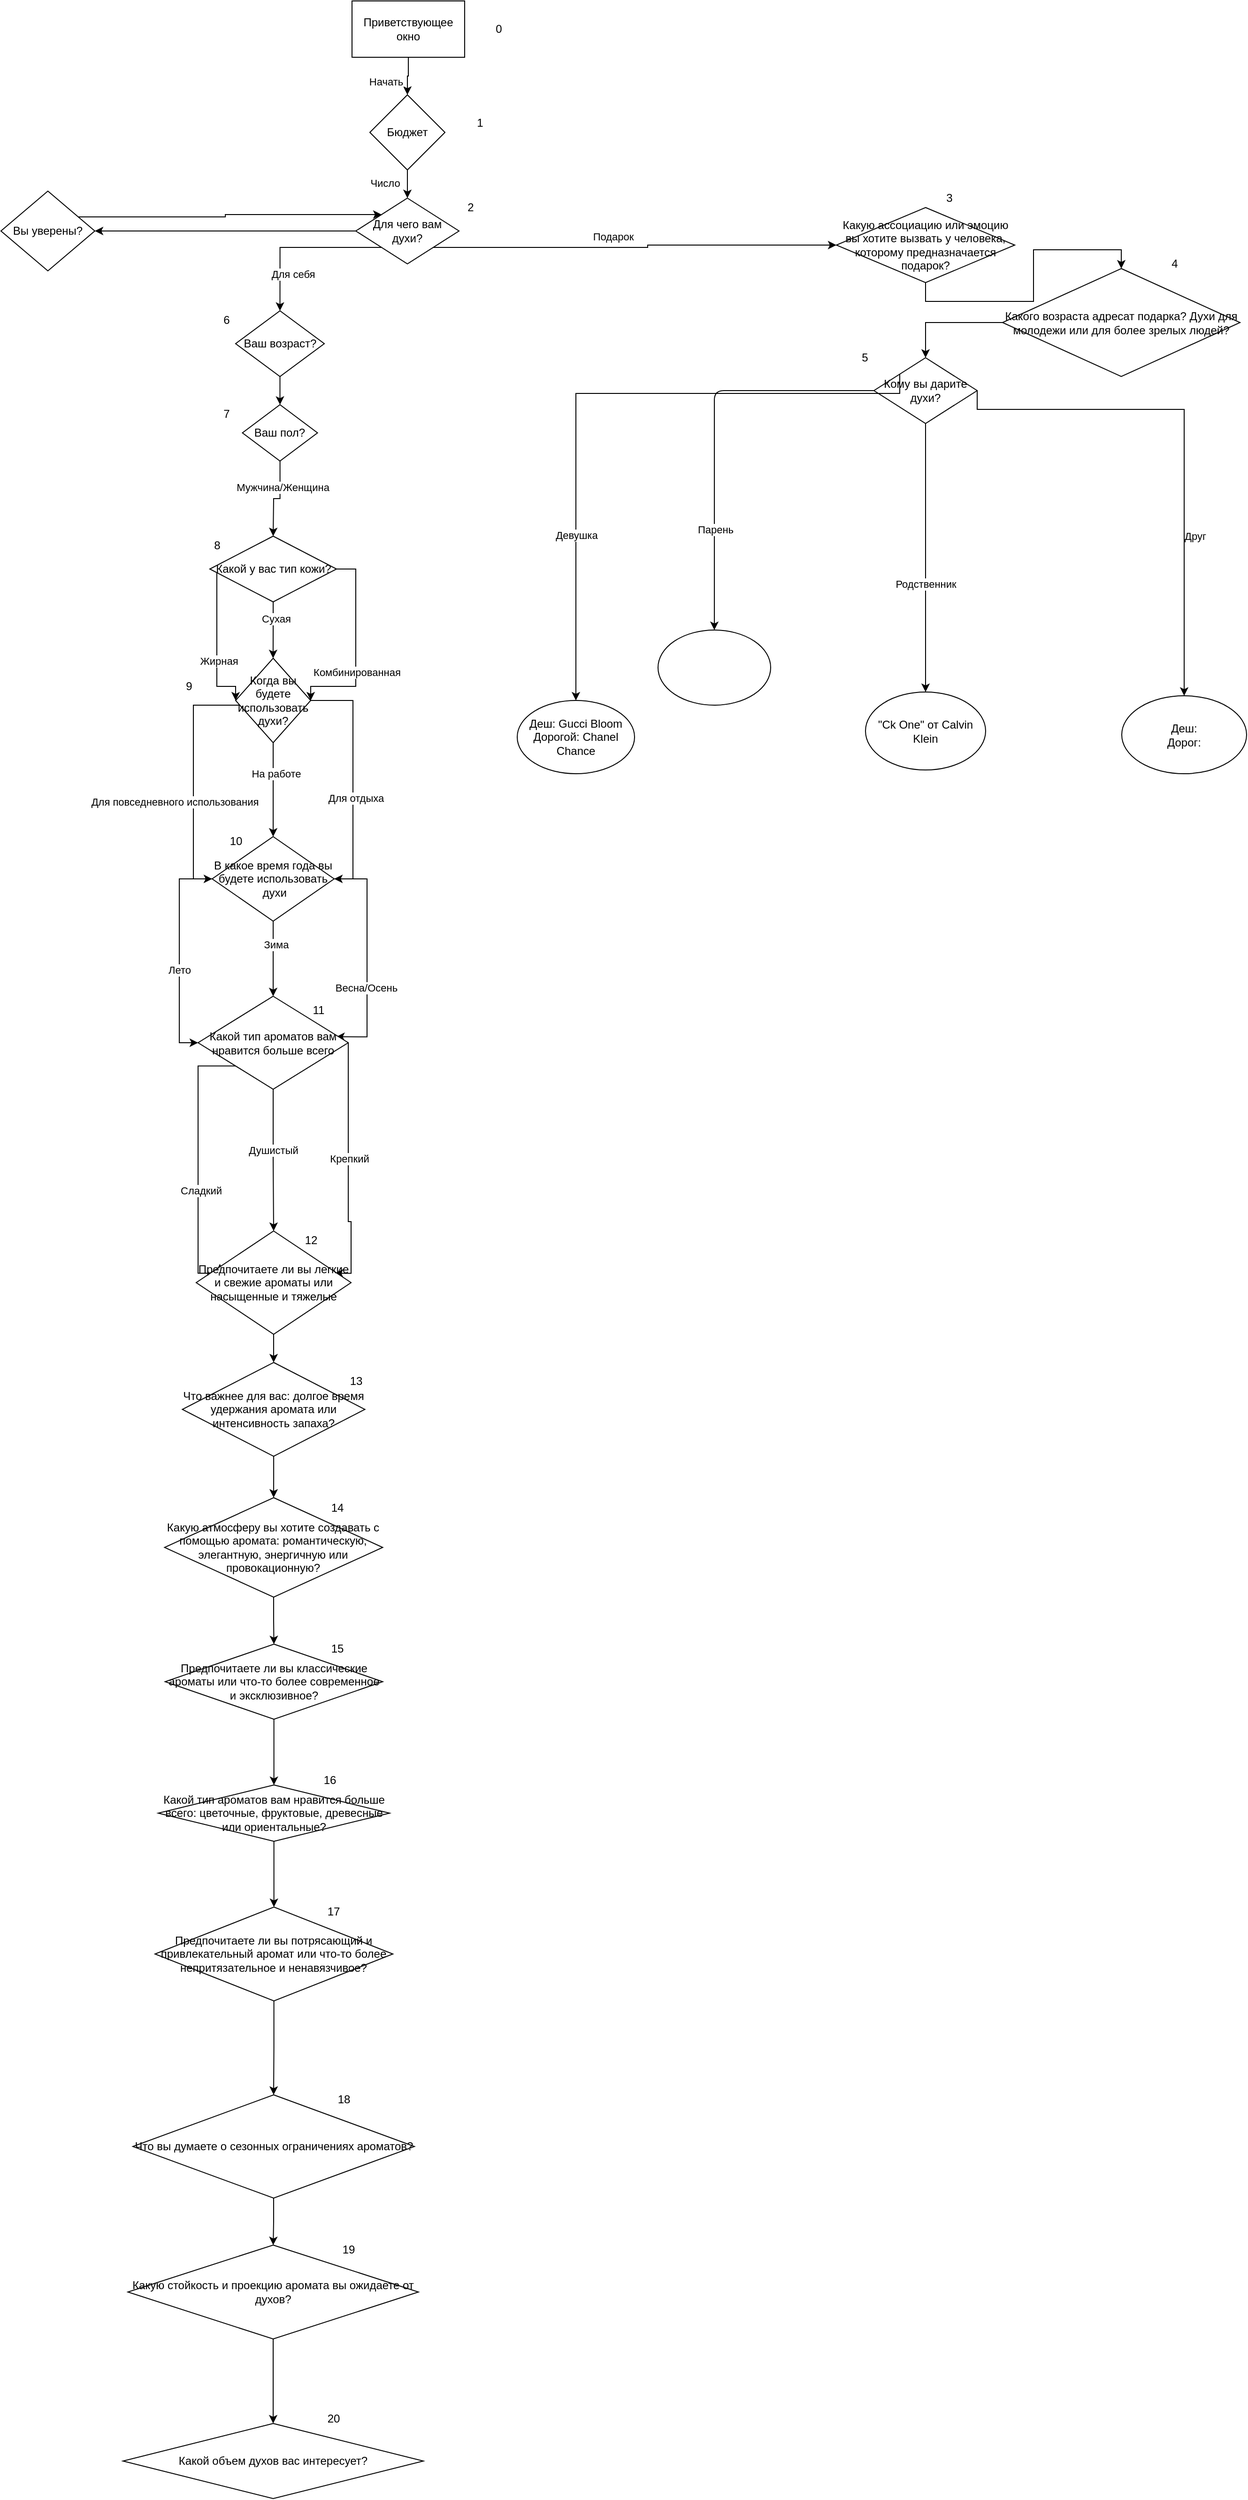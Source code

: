 <mxfile>
    <diagram name="Страница — 1" id="fuRrJp9T_4Lf_aJsH5pe">
        <mxGraphModel dx="1880" dy="687" grid="1" gridSize="10" guides="1" tooltips="1" connect="1" arrows="1" fold="1" page="1" pageScale="1" pageWidth="827" pageHeight="1169" math="0" shadow="0">
            <root>
                <mxCell id="0"/>
                <mxCell id="1" parent="0"/>
                <mxCell id="bYO1vB-1LLN_wNlQMvkM-28" style="edgeStyle=orthogonalEdgeStyle;rounded=0;orthogonalLoop=1;jettySize=auto;html=1;exitX=0;exitY=1;exitDx=0;exitDy=0;entryX=0.5;entryY=0;entryDx=0;entryDy=0;" parent="1" source="bYO1vB-1LLN_wNlQMvkM-15" target="bYO1vB-1LLN_wNlQMvkM-153" edge="1">
                    <mxGeometry relative="1" as="geometry"/>
                </mxCell>
                <mxCell id="bYO1vB-1LLN_wNlQMvkM-30" value="Для себя" style="edgeLabel;html=1;align=center;verticalAlign=middle;resizable=0;points=[];" parent="bYO1vB-1LLN_wNlQMvkM-28" vertex="1" connectable="0">
                    <mxGeometry x="0.081" relative="1" as="geometry">
                        <mxPoint y="28" as="offset"/>
                    </mxGeometry>
                </mxCell>
                <mxCell id="bYO1vB-1LLN_wNlQMvkM-29" style="edgeStyle=orthogonalEdgeStyle;rounded=0;orthogonalLoop=1;jettySize=auto;html=1;exitX=1;exitY=1;exitDx=0;exitDy=0;entryX=0;entryY=0.5;entryDx=0;entryDy=0;" parent="1" source="bYO1vB-1LLN_wNlQMvkM-15" target="bYO1vB-1LLN_wNlQMvkM-155" edge="1">
                    <mxGeometry relative="1" as="geometry">
                        <mxPoint x="820" y="190" as="targetPoint"/>
                    </mxGeometry>
                </mxCell>
                <mxCell id="bYO1vB-1LLN_wNlQMvkM-31" value="Подарок" style="edgeLabel;html=1;align=center;verticalAlign=middle;resizable=0;points=[];" parent="bYO1vB-1LLN_wNlQMvkM-29" vertex="1" connectable="0">
                    <mxGeometry x="-0.236" y="3" relative="1" as="geometry">
                        <mxPoint x="26" y="-9" as="offset"/>
                    </mxGeometry>
                </mxCell>
                <mxCell id="bYO1vB-1LLN_wNlQMvkM-171" style="edgeStyle=orthogonalEdgeStyle;rounded=0;orthogonalLoop=1;jettySize=auto;html=1;entryX=1;entryY=0.5;entryDx=0;entryDy=0;" parent="1" source="bYO1vB-1LLN_wNlQMvkM-15" target="bYO1vB-1LLN_wNlQMvkM-172" edge="1">
                    <mxGeometry relative="1" as="geometry">
                        <mxPoint x="80" y="255" as="targetPoint"/>
                        <Array as="points">
                            <mxPoint x="80" y="255"/>
                        </Array>
                    </mxGeometry>
                </mxCell>
                <mxCell id="bYO1vB-1LLN_wNlQMvkM-15" value="Для чего вам духи?" style="rhombus;whiteSpace=wrap;html=1;" parent="1" vertex="1">
                    <mxGeometry x="358" y="220" width="110" height="70" as="geometry"/>
                </mxCell>
                <mxCell id="bYO1vB-1LLN_wNlQMvkM-49" style="edgeStyle=orthogonalEdgeStyle;rounded=0;orthogonalLoop=1;jettySize=auto;html=1;" parent="1" source="bYO1vB-1LLN_wNlQMvkM-21" edge="1">
                    <mxGeometry relative="1" as="geometry">
                        <mxPoint x="270" y="580" as="targetPoint"/>
                    </mxGeometry>
                </mxCell>
                <mxCell id="bYO1vB-1LLN_wNlQMvkM-50" value="Мужчина/Женщина" style="edgeLabel;html=1;align=center;verticalAlign=middle;resizable=0;points=[];" parent="bYO1vB-1LLN_wNlQMvkM-49" vertex="1" connectable="0">
                    <mxGeometry x="-0.361" y="2" relative="1" as="geometry">
                        <mxPoint as="offset"/>
                    </mxGeometry>
                </mxCell>
                <mxCell id="bYO1vB-1LLN_wNlQMvkM-21" value="Ваш пол?" style="rhombus;whiteSpace=wrap;html=1;" parent="1" vertex="1">
                    <mxGeometry x="237.25" y="440" width="80" height="60" as="geometry"/>
                </mxCell>
                <mxCell id="2" style="edgeStyle=orthogonalEdgeStyle;html=1;elbow=vertical;entryX=0.5;entryY=0;entryDx=0;entryDy=0;" parent="1" source="bYO1vB-1LLN_wNlQMvkM-22" target="3" edge="1">
                    <mxGeometry relative="1" as="geometry">
                        <mxPoint x="730" y="670" as="targetPoint"/>
                    </mxGeometry>
                </mxCell>
                <mxCell id="5" value="Парень" style="edgeLabel;html=1;align=center;verticalAlign=middle;resizable=0;points=[];" parent="2" vertex="1" connectable="0">
                    <mxGeometry x="0.496" y="1" relative="1" as="geometry">
                        <mxPoint as="offset"/>
                    </mxGeometry>
                </mxCell>
                <mxCell id="bYO1vB-1LLN_wNlQMvkM-22" value="Кому вы дарите духи?" style="rhombus;whiteSpace=wrap;html=1;" parent="1" vertex="1">
                    <mxGeometry x="910" y="390" width="110" height="70" as="geometry"/>
                </mxCell>
                <mxCell id="bYO1vB-1LLN_wNlQMvkM-37" style="edgeStyle=orthogonalEdgeStyle;rounded=0;orthogonalLoop=1;jettySize=auto;html=1;entryX=0.5;entryY=0;entryDx=0;entryDy=0;" parent="1" source="bYO1vB-1LLN_wNlQMvkM-36" target="bYO1vB-1LLN_wNlQMvkM-121" edge="1">
                    <mxGeometry relative="1" as="geometry"/>
                </mxCell>
                <mxCell id="bYO1vB-1LLN_wNlQMvkM-38" value="Начать" style="edgeLabel;html=1;align=center;verticalAlign=middle;resizable=0;points=[];" parent="bYO1vB-1LLN_wNlQMvkM-37" vertex="1" connectable="0">
                    <mxGeometry x="0.307" relative="1" as="geometry">
                        <mxPoint x="-23" as="offset"/>
                    </mxGeometry>
                </mxCell>
                <mxCell id="bYO1vB-1LLN_wNlQMvkM-36" value="Приветствующее окно" style="rounded=0;whiteSpace=wrap;html=1;" parent="1" vertex="1">
                    <mxGeometry x="354" y="10" width="120" height="60" as="geometry"/>
                </mxCell>
                <mxCell id="bYO1vB-1LLN_wNlQMvkM-43" style="edgeStyle=orthogonalEdgeStyle;rounded=0;orthogonalLoop=1;jettySize=auto;html=1;exitX=0.5;exitY=1;exitDx=0;exitDy=0;" parent="1" edge="1">
                    <mxGeometry relative="1" as="geometry">
                        <mxPoint x="650" y="530" as="sourcePoint"/>
                        <mxPoint x="650" y="530" as="targetPoint"/>
                    </mxGeometry>
                </mxCell>
                <mxCell id="bYO1vB-1LLN_wNlQMvkM-52" style="edgeStyle=orthogonalEdgeStyle;rounded=0;orthogonalLoop=1;jettySize=auto;html=1;entryX=0.5;entryY=0;entryDx=0;entryDy=0;exitX=0;exitY=0;exitDx=0;exitDy=0;" parent="1" source="bYO1vB-1LLN_wNlQMvkM-22" target="bYO1vB-1LLN_wNlQMvkM-95" edge="1">
                    <mxGeometry relative="1" as="geometry">
                        <mxPoint x="434.5" y="711" as="targetPoint"/>
                        <mxPoint x="547" y="505" as="sourcePoint"/>
                        <Array as="points">
                            <mxPoint x="593" y="428"/>
                        </Array>
                    </mxGeometry>
                </mxCell>
                <mxCell id="bYO1vB-1LLN_wNlQMvkM-56" value="Девушка" style="edgeLabel;html=1;align=center;verticalAlign=middle;resizable=0;points=[];" parent="bYO1vB-1LLN_wNlQMvkM-52" vertex="1" connectable="0">
                    <mxGeometry x="0.167" relative="1" as="geometry">
                        <mxPoint y="112" as="offset"/>
                    </mxGeometry>
                </mxCell>
                <mxCell id="bYO1vB-1LLN_wNlQMvkM-54" style="edgeStyle=orthogonalEdgeStyle;rounded=0;orthogonalLoop=1;jettySize=auto;html=1;entryX=0.5;entryY=0;entryDx=0;entryDy=0;exitX=1;exitY=0.5;exitDx=0;exitDy=0;" parent="1" source="bYO1vB-1LLN_wNlQMvkM-22" target="bYO1vB-1LLN_wNlQMvkM-96" edge="1">
                    <mxGeometry relative="1" as="geometry">
                        <mxPoint x="555" y="700" as="targetPoint"/>
                        <mxPoint x="1260" y="530" as="sourcePoint"/>
                        <Array as="points">
                            <mxPoint x="1240" y="445"/>
                        </Array>
                    </mxGeometry>
                </mxCell>
                <mxCell id="bYO1vB-1LLN_wNlQMvkM-57" value="Друг" style="edgeLabel;html=1;align=center;verticalAlign=middle;resizable=0;points=[];" parent="bYO1vB-1LLN_wNlQMvkM-54" vertex="1" connectable="0">
                    <mxGeometry x="-0.262" relative="1" as="geometry">
                        <mxPoint x="50" y="135" as="offset"/>
                    </mxGeometry>
                </mxCell>
                <mxCell id="bYO1vB-1LLN_wNlQMvkM-55" style="edgeStyle=orthogonalEdgeStyle;rounded=0;orthogonalLoop=1;jettySize=auto;html=1;" parent="1" source="bYO1vB-1LLN_wNlQMvkM-22" target="bYO1vB-1LLN_wNlQMvkM-97" edge="1">
                    <mxGeometry relative="1" as="geometry">
                        <mxPoint x="660" y="700" as="targetPoint"/>
                        <mxPoint x="607" y="517.5" as="sourcePoint"/>
                    </mxGeometry>
                </mxCell>
                <mxCell id="bYO1vB-1LLN_wNlQMvkM-58" value="Родственник" style="edgeLabel;html=1;align=center;verticalAlign=middle;resizable=0;points=[];" parent="bYO1vB-1LLN_wNlQMvkM-55" vertex="1" connectable="0">
                    <mxGeometry x="0.392" relative="1" as="geometry">
                        <mxPoint y="-28" as="offset"/>
                    </mxGeometry>
                </mxCell>
                <mxCell id="bYO1vB-1LLN_wNlQMvkM-68" style="edgeStyle=orthogonalEdgeStyle;rounded=0;orthogonalLoop=1;jettySize=auto;html=1;entryX=0;entryY=0.5;entryDx=0;entryDy=0;" parent="1" source="bYO1vB-1LLN_wNlQMvkM-67" target="bYO1vB-1LLN_wNlQMvkM-74" edge="1">
                    <mxGeometry relative="1" as="geometry">
                        <mxPoint x="180" y="710" as="targetPoint"/>
                        <Array as="points">
                            <mxPoint x="210" y="740"/>
                            <mxPoint x="230" y="740"/>
                        </Array>
                    </mxGeometry>
                </mxCell>
                <mxCell id="bYO1vB-1LLN_wNlQMvkM-71" value="Жирная" style="edgeLabel;html=1;align=center;verticalAlign=middle;resizable=0;points=[];" parent="bYO1vB-1LLN_wNlQMvkM-68" vertex="1" connectable="0">
                    <mxGeometry x="0.197" y="2" relative="1" as="geometry">
                        <mxPoint as="offset"/>
                    </mxGeometry>
                </mxCell>
                <mxCell id="bYO1vB-1LLN_wNlQMvkM-69" style="edgeStyle=orthogonalEdgeStyle;rounded=0;orthogonalLoop=1;jettySize=auto;html=1;exitX=0.5;exitY=1;exitDx=0;exitDy=0;" parent="1" source="bYO1vB-1LLN_wNlQMvkM-67" edge="1">
                    <mxGeometry relative="1" as="geometry">
                        <mxPoint x="269.931" y="710" as="targetPoint"/>
                    </mxGeometry>
                </mxCell>
                <mxCell id="bYO1vB-1LLN_wNlQMvkM-72" value="Сухая" style="edgeLabel;html=1;align=center;verticalAlign=middle;resizable=0;points=[];" parent="bYO1vB-1LLN_wNlQMvkM-69" vertex="1" connectable="0">
                    <mxGeometry x="-0.397" y="3" relative="1" as="geometry">
                        <mxPoint as="offset"/>
                    </mxGeometry>
                </mxCell>
                <mxCell id="bYO1vB-1LLN_wNlQMvkM-70" style="edgeStyle=orthogonalEdgeStyle;rounded=0;orthogonalLoop=1;jettySize=auto;html=1;entryX=1;entryY=0.5;entryDx=0;entryDy=0;" parent="1" source="bYO1vB-1LLN_wNlQMvkM-67" target="bYO1vB-1LLN_wNlQMvkM-74" edge="1">
                    <mxGeometry relative="1" as="geometry">
                        <mxPoint x="360" y="710" as="targetPoint"/>
                        <Array as="points">
                            <mxPoint x="358" y="615"/>
                            <mxPoint x="358" y="740"/>
                            <mxPoint x="310" y="740"/>
                        </Array>
                    </mxGeometry>
                </mxCell>
                <mxCell id="bYO1vB-1LLN_wNlQMvkM-73" value="Комбинированная" style="edgeLabel;html=1;align=center;verticalAlign=middle;resizable=0;points=[];" parent="bYO1vB-1LLN_wNlQMvkM-70" vertex="1" connectable="0">
                    <mxGeometry x="0.249" y="1" relative="1" as="geometry">
                        <mxPoint as="offset"/>
                    </mxGeometry>
                </mxCell>
                <mxCell id="bYO1vB-1LLN_wNlQMvkM-67" value="Какой у вас тип кожи?" style="rhombus;whiteSpace=wrap;html=1;" parent="1" vertex="1">
                    <mxGeometry x="202.5" y="580" width="135" height="70" as="geometry"/>
                </mxCell>
                <mxCell id="bYO1vB-1LLN_wNlQMvkM-76" style="edgeStyle=orthogonalEdgeStyle;rounded=0;orthogonalLoop=1;jettySize=auto;html=1;entryX=0;entryY=0.5;entryDx=0;entryDy=0;" parent="1" source="bYO1vB-1LLN_wNlQMvkM-74" target="bYO1vB-1LLN_wNlQMvkM-83" edge="1">
                    <mxGeometry relative="1" as="geometry">
                        <mxPoint x="150" y="890" as="targetPoint"/>
                        <Array as="points">
                            <mxPoint x="185" y="760"/>
                            <mxPoint x="185" y="945"/>
                        </Array>
                    </mxGeometry>
                </mxCell>
                <mxCell id="bYO1vB-1LLN_wNlQMvkM-79" value="Для повседневного использования" style="edgeLabel;html=1;align=center;verticalAlign=middle;resizable=0;points=[];" parent="bYO1vB-1LLN_wNlQMvkM-76" vertex="1" connectable="0">
                    <mxGeometry x="0.411" relative="1" as="geometry">
                        <mxPoint x="-20" y="-27" as="offset"/>
                    </mxGeometry>
                </mxCell>
                <mxCell id="bYO1vB-1LLN_wNlQMvkM-77" style="edgeStyle=orthogonalEdgeStyle;rounded=0;orthogonalLoop=1;jettySize=auto;html=1;entryX=1;entryY=0.5;entryDx=0;entryDy=0;" parent="1" source="bYO1vB-1LLN_wNlQMvkM-74" target="bYO1vB-1LLN_wNlQMvkM-83" edge="1">
                    <mxGeometry relative="1" as="geometry">
                        <mxPoint x="390" y="890" as="targetPoint"/>
                        <Array as="points">
                            <mxPoint x="355" y="755"/>
                            <mxPoint x="355" y="945"/>
                        </Array>
                    </mxGeometry>
                </mxCell>
                <mxCell id="bYO1vB-1LLN_wNlQMvkM-82" value="Для отдыха" style="edgeLabel;html=1;align=center;verticalAlign=middle;resizable=0;points=[];" parent="bYO1vB-1LLN_wNlQMvkM-77" vertex="1" connectable="0">
                    <mxGeometry x="0.17" y="3" relative="1" as="geometry">
                        <mxPoint as="offset"/>
                    </mxGeometry>
                </mxCell>
                <mxCell id="bYO1vB-1LLN_wNlQMvkM-78" style="edgeStyle=orthogonalEdgeStyle;rounded=0;orthogonalLoop=1;jettySize=auto;html=1;entryX=0.5;entryY=0;entryDx=0;entryDy=0;" parent="1" source="bYO1vB-1LLN_wNlQMvkM-74" target="bYO1vB-1LLN_wNlQMvkM-83" edge="1">
                    <mxGeometry relative="1" as="geometry">
                        <mxPoint x="270" y="890" as="targetPoint"/>
                    </mxGeometry>
                </mxCell>
                <mxCell id="bYO1vB-1LLN_wNlQMvkM-80" value="На работе" style="edgeLabel;html=1;align=center;verticalAlign=middle;resizable=0;points=[];" parent="bYO1vB-1LLN_wNlQMvkM-78" vertex="1" connectable="0">
                    <mxGeometry x="-0.346" y="3" relative="1" as="geometry">
                        <mxPoint as="offset"/>
                    </mxGeometry>
                </mxCell>
                <mxCell id="bYO1vB-1LLN_wNlQMvkM-74" value="Когда вы будете использовать духи?" style="rhombus;whiteSpace=wrap;html=1;" parent="1" vertex="1">
                    <mxGeometry x="230" y="710" width="80" height="90" as="geometry"/>
                </mxCell>
                <mxCell id="bYO1vB-1LLN_wNlQMvkM-84" style="edgeStyle=orthogonalEdgeStyle;rounded=0;orthogonalLoop=1;jettySize=auto;html=1;" parent="1" source="bYO1vB-1LLN_wNlQMvkM-83" target="bYO1vB-1LLN_wNlQMvkM-128" edge="1">
                    <mxGeometry relative="1" as="geometry">
                        <mxPoint x="270" y="1070" as="targetPoint"/>
                    </mxGeometry>
                </mxCell>
                <mxCell id="bYO1vB-1LLN_wNlQMvkM-89" value="Зима" style="edgeLabel;html=1;align=center;verticalAlign=middle;resizable=0;points=[];" parent="bYO1vB-1LLN_wNlQMvkM-84" vertex="1" connectable="0">
                    <mxGeometry x="-0.393" y="3" relative="1" as="geometry">
                        <mxPoint as="offset"/>
                    </mxGeometry>
                </mxCell>
                <mxCell id="bYO1vB-1LLN_wNlQMvkM-85" style="edgeStyle=orthogonalEdgeStyle;rounded=0;orthogonalLoop=1;jettySize=auto;html=1;entryX=0.92;entryY=0.436;entryDx=0;entryDy=0;entryPerimeter=0;" parent="1" source="bYO1vB-1LLN_wNlQMvkM-83" target="bYO1vB-1LLN_wNlQMvkM-128" edge="1">
                    <mxGeometry relative="1" as="geometry">
                        <mxPoint x="370" y="1070" as="targetPoint"/>
                        <Array as="points">
                            <mxPoint x="370" y="945"/>
                            <mxPoint x="370" y="1113"/>
                        </Array>
                    </mxGeometry>
                </mxCell>
                <mxCell id="bYO1vB-1LLN_wNlQMvkM-90" value="Весна/Осень" style="edgeLabel;html=1;align=center;verticalAlign=middle;resizable=0;points=[];" parent="bYO1vB-1LLN_wNlQMvkM-85" vertex="1" connectable="0">
                    <mxGeometry x="0.316" y="-1" relative="1" as="geometry">
                        <mxPoint y="-5" as="offset"/>
                    </mxGeometry>
                </mxCell>
                <mxCell id="bYO1vB-1LLN_wNlQMvkM-86" style="edgeStyle=orthogonalEdgeStyle;rounded=0;orthogonalLoop=1;jettySize=auto;html=1;entryX=0;entryY=0.5;entryDx=0;entryDy=0;" parent="1" source="bYO1vB-1LLN_wNlQMvkM-83" target="bYO1vB-1LLN_wNlQMvkM-128" edge="1">
                    <mxGeometry relative="1" as="geometry">
                        <mxPoint x="180" y="1070" as="targetPoint"/>
                        <Array as="points">
                            <mxPoint x="170" y="945"/>
                            <mxPoint x="170" y="1119"/>
                        </Array>
                    </mxGeometry>
                </mxCell>
                <mxCell id="bYO1vB-1LLN_wNlQMvkM-88" value="Лето" style="edgeLabel;html=1;align=center;verticalAlign=middle;resizable=0;points=[];" parent="bYO1vB-1LLN_wNlQMvkM-86" vertex="1" connectable="0">
                    <mxGeometry x="0.146" relative="1" as="geometry">
                        <mxPoint as="offset"/>
                    </mxGeometry>
                </mxCell>
                <mxCell id="bYO1vB-1LLN_wNlQMvkM-83" value="В какое время года вы будете использовать&lt;br&gt;&amp;nbsp;духи" style="rhombus;whiteSpace=wrap;html=1;" parent="1" vertex="1">
                    <mxGeometry x="205" y="900" width="130" height="90" as="geometry"/>
                </mxCell>
                <mxCell id="bYO1vB-1LLN_wNlQMvkM-95" value="Деш: Gucci Bloom&lt;br&gt;Дорогой:&amp;nbsp;Chanel Chance" style="ellipse;whiteSpace=wrap;html=1;" parent="1" vertex="1">
                    <mxGeometry x="530" y="755" width="125" height="78" as="geometry"/>
                </mxCell>
                <mxCell id="bYO1vB-1LLN_wNlQMvkM-96" value="Деш:&lt;br&gt;Дорог:&lt;br&gt;" style="ellipse;whiteSpace=wrap;html=1;" parent="1" vertex="1">
                    <mxGeometry x="1174" y="750" width="133" height="83" as="geometry"/>
                </mxCell>
                <mxCell id="bYO1vB-1LLN_wNlQMvkM-97" value=" &quot;Ck One&quot; от Calvin Klein" style="ellipse;whiteSpace=wrap;html=1;" parent="1" vertex="1">
                    <mxGeometry x="901" y="746" width="128" height="83" as="geometry"/>
                </mxCell>
                <mxCell id="bYO1vB-1LLN_wNlQMvkM-122" style="edgeStyle=orthogonalEdgeStyle;rounded=0;orthogonalLoop=1;jettySize=auto;html=1;entryX=0.5;entryY=0;entryDx=0;entryDy=0;" parent="1" source="bYO1vB-1LLN_wNlQMvkM-121" target="bYO1vB-1LLN_wNlQMvkM-15" edge="1">
                    <mxGeometry relative="1" as="geometry"/>
                </mxCell>
                <mxCell id="bYO1vB-1LLN_wNlQMvkM-123" value="Число" style="edgeLabel;html=1;align=center;verticalAlign=middle;resizable=0;points=[];" parent="bYO1vB-1LLN_wNlQMvkM-122" vertex="1" connectable="0">
                    <mxGeometry x="-0.289" y="6" relative="1" as="geometry">
                        <mxPoint x="-30" y="-4" as="offset"/>
                    </mxGeometry>
                </mxCell>
                <mxCell id="bYO1vB-1LLN_wNlQMvkM-121" value="Бюджет" style="rhombus;whiteSpace=wrap;html=1;" parent="1" vertex="1">
                    <mxGeometry x="373" y="110" width="80" height="80" as="geometry"/>
                </mxCell>
                <mxCell id="bYO1vB-1LLN_wNlQMvkM-129" style="edgeStyle=orthogonalEdgeStyle;rounded=0;orthogonalLoop=1;jettySize=auto;html=1;exitX=1;exitY=0.5;exitDx=0;exitDy=0;entryX=0.895;entryY=0.41;entryDx=0;entryDy=0;entryPerimeter=0;" parent="1" source="bYO1vB-1LLN_wNlQMvkM-128" target="bYO1vB-1LLN_wNlQMvkM-137" edge="1">
                    <mxGeometry relative="1" as="geometry">
                        <mxPoint x="350" y="1310" as="targetPoint"/>
                        <Array as="points">
                            <mxPoint x="350" y="1310"/>
                            <mxPoint x="353" y="1310"/>
                        </Array>
                    </mxGeometry>
                </mxCell>
                <mxCell id="bYO1vB-1LLN_wNlQMvkM-134" value="Крепкий" style="edgeLabel;html=1;align=center;verticalAlign=middle;resizable=0;points=[];" parent="bYO1vB-1LLN_wNlQMvkM-129" vertex="1" connectable="0">
                    <mxGeometry x="-0.073" y="1" relative="1" as="geometry">
                        <mxPoint as="offset"/>
                    </mxGeometry>
                </mxCell>
                <mxCell id="bYO1vB-1LLN_wNlQMvkM-130" style="edgeStyle=orthogonalEdgeStyle;rounded=0;orthogonalLoop=1;jettySize=auto;html=1;exitX=0;exitY=1;exitDx=0;exitDy=0;entryX=0.153;entryY=0.318;entryDx=0;entryDy=0;entryPerimeter=0;" parent="1" source="bYO1vB-1LLN_wNlQMvkM-128" target="bYO1vB-1LLN_wNlQMvkM-137" edge="1">
                    <mxGeometry relative="1" as="geometry">
                        <mxPoint x="190" y="1310" as="targetPoint"/>
                        <Array as="points">
                            <mxPoint x="190" y="1144"/>
                            <mxPoint x="190" y="1365"/>
                        </Array>
                    </mxGeometry>
                </mxCell>
                <mxCell id="bYO1vB-1LLN_wNlQMvkM-133" value="Сладкий" style="edgeLabel;html=1;align=center;verticalAlign=middle;resizable=0;points=[];" parent="bYO1vB-1LLN_wNlQMvkM-130" vertex="1" connectable="0">
                    <mxGeometry x="0.169" y="3" relative="1" as="geometry">
                        <mxPoint as="offset"/>
                    </mxGeometry>
                </mxCell>
                <mxCell id="bYO1vB-1LLN_wNlQMvkM-135" style="edgeStyle=orthogonalEdgeStyle;rounded=0;orthogonalLoop=1;jettySize=auto;html=1;entryX=0.5;entryY=0;entryDx=0;entryDy=0;" parent="1" source="bYO1vB-1LLN_wNlQMvkM-128" target="bYO1vB-1LLN_wNlQMvkM-137" edge="1">
                    <mxGeometry relative="1" as="geometry">
                        <mxPoint x="270" y="1310" as="targetPoint"/>
                    </mxGeometry>
                </mxCell>
                <mxCell id="bYO1vB-1LLN_wNlQMvkM-136" value="Душистый" style="edgeLabel;html=1;align=center;verticalAlign=middle;resizable=0;points=[];" parent="bYO1vB-1LLN_wNlQMvkM-135" vertex="1" connectable="0">
                    <mxGeometry x="-0.145" relative="1" as="geometry">
                        <mxPoint as="offset"/>
                    </mxGeometry>
                </mxCell>
                <mxCell id="bYO1vB-1LLN_wNlQMvkM-128" value="Какой тип ароматов вам нравится больше всего" style="rhombus;whiteSpace=wrap;html=1;" parent="1" vertex="1">
                    <mxGeometry x="190" y="1070" width="160" height="99" as="geometry"/>
                </mxCell>
                <mxCell id="bYO1vB-1LLN_wNlQMvkM-138" style="edgeStyle=orthogonalEdgeStyle;rounded=0;orthogonalLoop=1;jettySize=auto;html=1;entryX=0.5;entryY=0;entryDx=0;entryDy=0;" parent="1" source="bYO1vB-1LLN_wNlQMvkM-137" target="bYO1vB-1LLN_wNlQMvkM-141" edge="1">
                    <mxGeometry relative="1" as="geometry">
                        <mxPoint x="270.5" y="1590" as="targetPoint"/>
                    </mxGeometry>
                </mxCell>
                <mxCell id="bYO1vB-1LLN_wNlQMvkM-137" value="Предпочитаете ли вы легкие и свежие ароматы или насыщенные и тяжелые" style="rhombus;whiteSpace=wrap;html=1;" parent="1" vertex="1">
                    <mxGeometry x="188" y="1320" width="165" height="110" as="geometry"/>
                </mxCell>
                <mxCell id="bYO1vB-1LLN_wNlQMvkM-144" style="edgeStyle=orthogonalEdgeStyle;rounded=0;orthogonalLoop=1;jettySize=auto;html=1;" parent="1" source="bYO1vB-1LLN_wNlQMvkM-141" target="bYO1vB-1LLN_wNlQMvkM-143" edge="1">
                    <mxGeometry relative="1" as="geometry"/>
                </mxCell>
                <mxCell id="bYO1vB-1LLN_wNlQMvkM-141" value="Что важнее для вас: долгое время удержания аромата или интенсивность запаха?" style="rhombus;whiteSpace=wrap;html=1;" parent="1" vertex="1">
                    <mxGeometry x="173.25" y="1460" width="194.5" height="100" as="geometry"/>
                </mxCell>
                <mxCell id="bYO1vB-1LLN_wNlQMvkM-147" style="edgeStyle=orthogonalEdgeStyle;rounded=0;orthogonalLoop=1;jettySize=auto;html=1;" parent="1" source="bYO1vB-1LLN_wNlQMvkM-143" target="bYO1vB-1LLN_wNlQMvkM-145" edge="1">
                    <mxGeometry relative="1" as="geometry"/>
                </mxCell>
                <mxCell id="bYO1vB-1LLN_wNlQMvkM-143" value="Какую атмосферу вы хотите создавать с помощью аромата: романтическую, элегантную, энергичную или провокационную?" style="rhombus;whiteSpace=wrap;html=1;" parent="1" vertex="1">
                    <mxGeometry x="154.31" y="1604" width="232.38" height="106" as="geometry"/>
                </mxCell>
                <mxCell id="bYO1vB-1LLN_wNlQMvkM-150" style="edgeStyle=orthogonalEdgeStyle;rounded=0;orthogonalLoop=1;jettySize=auto;html=1;" parent="1" source="bYO1vB-1LLN_wNlQMvkM-145" target="bYO1vB-1LLN_wNlQMvkM-149" edge="1">
                    <mxGeometry relative="1" as="geometry"/>
                </mxCell>
                <mxCell id="bYO1vB-1LLN_wNlQMvkM-145" value="Предпочитаете ли вы классические ароматы или что-то более современное и эксклюзивное?" style="rhombus;whiteSpace=wrap;html=1;" parent="1" vertex="1">
                    <mxGeometry x="154.94" y="1760" width="231.75" height="80" as="geometry"/>
                </mxCell>
                <mxCell id="bYO1vB-1LLN_wNlQMvkM-151" style="edgeStyle=orthogonalEdgeStyle;rounded=0;orthogonalLoop=1;jettySize=auto;html=1;entryX=0.5;entryY=0;entryDx=0;entryDy=0;" parent="1" source="bYO1vB-1LLN_wNlQMvkM-149" target="bYO1vB-1LLN_wNlQMvkM-152" edge="1">
                    <mxGeometry relative="1" as="geometry">
                        <mxPoint x="270.5" y="2190" as="targetPoint"/>
                    </mxGeometry>
                </mxCell>
                <mxCell id="bYO1vB-1LLN_wNlQMvkM-149" value="Какой тип ароматов вам нравится больше всего: цветочные, фруктовые, древесные или ориентальные?" style="rhombus;whiteSpace=wrap;html=1;" parent="1" vertex="1">
                    <mxGeometry x="147.6" y="1910" width="246.44" height="60" as="geometry"/>
                </mxCell>
                <mxCell id="bYO1vB-1LLN_wNlQMvkM-163" style="edgeStyle=orthogonalEdgeStyle;rounded=0;orthogonalLoop=1;jettySize=auto;html=1;entryX=0.5;entryY=0;entryDx=0;entryDy=0;" parent="1" source="bYO1vB-1LLN_wNlQMvkM-152" target="bYO1vB-1LLN_wNlQMvkM-164" edge="1">
                    <mxGeometry relative="1" as="geometry">
                        <mxPoint x="270.82" y="2230.0" as="targetPoint"/>
                    </mxGeometry>
                </mxCell>
                <mxCell id="bYO1vB-1LLN_wNlQMvkM-152" value="Предпочитаете ли вы потрясающий и привлекательный аромат или что-то более непритязательное и ненавязчивое?" style="rhombus;whiteSpace=wrap;html=1;" parent="1" vertex="1">
                    <mxGeometry x="144.13" y="2040" width="253.38" height="100" as="geometry"/>
                </mxCell>
                <mxCell id="bYO1vB-1LLN_wNlQMvkM-154" style="edgeStyle=orthogonalEdgeStyle;rounded=0;orthogonalLoop=1;jettySize=auto;html=1;" parent="1" source="bYO1vB-1LLN_wNlQMvkM-153" target="bYO1vB-1LLN_wNlQMvkM-21" edge="1">
                    <mxGeometry relative="1" as="geometry"/>
                </mxCell>
                <mxCell id="bYO1vB-1LLN_wNlQMvkM-153" value="Ваш возраст?" style="rhombus;whiteSpace=wrap;html=1;" parent="1" vertex="1">
                    <mxGeometry x="230" y="340" width="94.5" height="70" as="geometry"/>
                </mxCell>
                <mxCell id="bYO1vB-1LLN_wNlQMvkM-156" style="edgeStyle=orthogonalEdgeStyle;rounded=0;orthogonalLoop=1;jettySize=auto;html=1;entryX=0.5;entryY=0;entryDx=0;entryDy=0;" parent="1" source="bYO1vB-1LLN_wNlQMvkM-155" target="bYO1vB-1LLN_wNlQMvkM-169" edge="1">
                    <mxGeometry relative="1" as="geometry"/>
                </mxCell>
                <mxCell id="bYO1vB-1LLN_wNlQMvkM-155" value="Какую ассоциацию или эмоцию вы хотите вызвать у человека, которому предназначается подарок?" style="rhombus;whiteSpace=wrap;html=1;" parent="1" vertex="1">
                    <mxGeometry x="870" y="230" width="190" height="80" as="geometry"/>
                </mxCell>
                <mxCell id="bYO1vB-1LLN_wNlQMvkM-166" style="edgeStyle=orthogonalEdgeStyle;rounded=0;orthogonalLoop=1;jettySize=auto;html=1;" parent="1" source="bYO1vB-1LLN_wNlQMvkM-164" target="bYO1vB-1LLN_wNlQMvkM-167" edge="1">
                    <mxGeometry relative="1" as="geometry">
                        <mxPoint x="270.5" y="2430.0" as="targetPoint"/>
                    </mxGeometry>
                </mxCell>
                <mxCell id="bYO1vB-1LLN_wNlQMvkM-164" value="Что вы думаете о сезонных ограничениях ароматов?" style="rhombus;whiteSpace=wrap;html=1;" parent="1" vertex="1">
                    <mxGeometry x="120.5" y="2240" width="300" height="110" as="geometry"/>
                </mxCell>
                <mxCell id="29" value="" style="edgeStyle=none;html=1;" edge="1" parent="1" source="bYO1vB-1LLN_wNlQMvkM-167" target="28">
                    <mxGeometry relative="1" as="geometry"/>
                </mxCell>
                <mxCell id="bYO1vB-1LLN_wNlQMvkM-167" value="Какую стойкость и проекцию аромата вы ожидаете от духов?" style="rhombus;whiteSpace=wrap;html=1;" parent="1" vertex="1">
                    <mxGeometry x="115.25" y="2400" width="309.5" height="100" as="geometry"/>
                </mxCell>
                <mxCell id="bYO1vB-1LLN_wNlQMvkM-170" style="edgeStyle=orthogonalEdgeStyle;rounded=0;orthogonalLoop=1;jettySize=auto;html=1;entryX=0.5;entryY=0;entryDx=0;entryDy=0;" parent="1" source="bYO1vB-1LLN_wNlQMvkM-169" target="bYO1vB-1LLN_wNlQMvkM-22" edge="1">
                    <mxGeometry relative="1" as="geometry"/>
                </mxCell>
                <mxCell id="bYO1vB-1LLN_wNlQMvkM-169" value="Какого возраста адресат подарка? Духи для молодежи или для более зрелых людей?" style="rhombus;whiteSpace=wrap;html=1;" parent="1" vertex="1">
                    <mxGeometry x="1047" y="295" width="253" height="115" as="geometry"/>
                </mxCell>
                <mxCell id="bYO1vB-1LLN_wNlQMvkM-176" style="edgeStyle=orthogonalEdgeStyle;rounded=0;orthogonalLoop=1;jettySize=auto;html=1;entryX=0;entryY=0;entryDx=0;entryDy=0;" parent="1" source="bYO1vB-1LLN_wNlQMvkM-172" target="bYO1vB-1LLN_wNlQMvkM-15" edge="1">
                    <mxGeometry relative="1" as="geometry">
                        <Array as="points">
                            <mxPoint x="219" y="240"/>
                            <mxPoint x="219" y="238"/>
                        </Array>
                    </mxGeometry>
                </mxCell>
                <mxCell id="bYO1vB-1LLN_wNlQMvkM-172" value="Вы уверены?" style="rhombus;whiteSpace=wrap;html=1;" parent="1" vertex="1">
                    <mxGeometry x="-20" y="212.5" width="100" height="85" as="geometry"/>
                </mxCell>
                <mxCell id="3" value="" style="ellipse;whiteSpace=wrap;html=1;" parent="1" vertex="1">
                    <mxGeometry x="680" y="680" width="120" height="80" as="geometry"/>
                </mxCell>
                <mxCell id="6" value="0" style="text;html=1;align=center;verticalAlign=middle;resizable=0;points=[];autosize=1;strokeColor=none;fillColor=none;" vertex="1" parent="1">
                    <mxGeometry x="495" y="25" width="30" height="30" as="geometry"/>
                </mxCell>
                <mxCell id="7" value="1" style="text;html=1;align=center;verticalAlign=middle;resizable=0;points=[];autosize=1;strokeColor=none;fillColor=none;" vertex="1" parent="1">
                    <mxGeometry x="475" y="125" width="30" height="30" as="geometry"/>
                </mxCell>
                <mxCell id="8" value="2" style="text;html=1;align=center;verticalAlign=middle;resizable=0;points=[];autosize=1;strokeColor=none;fillColor=none;" vertex="1" parent="1">
                    <mxGeometry x="465" y="215" width="30" height="30" as="geometry"/>
                </mxCell>
                <mxCell id="9" value="3" style="text;html=1;align=center;verticalAlign=middle;resizable=0;points=[];autosize=1;strokeColor=none;fillColor=none;" vertex="1" parent="1">
                    <mxGeometry x="975" y="205" width="30" height="30" as="geometry"/>
                </mxCell>
                <mxCell id="10" value="4" style="text;html=1;align=center;verticalAlign=middle;resizable=0;points=[];autosize=1;strokeColor=none;fillColor=none;" vertex="1" parent="1">
                    <mxGeometry x="1215" y="275" width="30" height="30" as="geometry"/>
                </mxCell>
                <mxCell id="11" value="5" style="text;html=1;align=center;verticalAlign=middle;resizable=0;points=[];autosize=1;strokeColor=none;fillColor=none;" vertex="1" parent="1">
                    <mxGeometry x="885" y="375" width="30" height="30" as="geometry"/>
                </mxCell>
                <mxCell id="12" value="6" style="text;html=1;align=center;verticalAlign=middle;resizable=0;points=[];autosize=1;strokeColor=none;fillColor=none;" vertex="1" parent="1">
                    <mxGeometry x="205" y="335" width="30" height="30" as="geometry"/>
                </mxCell>
                <mxCell id="13" value="7" style="text;html=1;align=center;verticalAlign=middle;resizable=0;points=[];autosize=1;strokeColor=none;fillColor=none;" vertex="1" parent="1">
                    <mxGeometry x="205" y="435" width="30" height="30" as="geometry"/>
                </mxCell>
                <mxCell id="14" value="8" style="text;html=1;align=center;verticalAlign=middle;resizable=0;points=[];autosize=1;strokeColor=none;fillColor=none;" vertex="1" parent="1">
                    <mxGeometry x="195" y="575" width="30" height="30" as="geometry"/>
                </mxCell>
                <mxCell id="15" value="9" style="text;html=1;align=center;verticalAlign=middle;resizable=0;points=[];autosize=1;strokeColor=none;fillColor=none;" vertex="1" parent="1">
                    <mxGeometry x="165" y="725" width="30" height="30" as="geometry"/>
                </mxCell>
                <mxCell id="16" value="10" style="text;html=1;align=center;verticalAlign=middle;resizable=0;points=[];autosize=1;strokeColor=none;fillColor=none;" vertex="1" parent="1">
                    <mxGeometry x="210" y="890" width="40" height="30" as="geometry"/>
                </mxCell>
                <mxCell id="19" value="11" style="text;html=1;align=center;verticalAlign=middle;resizable=0;points=[];autosize=1;strokeColor=none;fillColor=none;" vertex="1" parent="1">
                    <mxGeometry x="297.5" y="1070" width="40" height="30" as="geometry"/>
                </mxCell>
                <mxCell id="20" value="12" style="text;html=1;align=center;verticalAlign=middle;resizable=0;points=[];autosize=1;strokeColor=none;fillColor=none;" vertex="1" parent="1">
                    <mxGeometry x="290" y="1315" width="40" height="30" as="geometry"/>
                </mxCell>
                <mxCell id="21" value="13" style="text;html=1;align=center;verticalAlign=middle;resizable=0;points=[];autosize=1;strokeColor=none;fillColor=none;" vertex="1" parent="1">
                    <mxGeometry x="338" y="1465" width="40" height="30" as="geometry"/>
                </mxCell>
                <mxCell id="22" value="14" style="text;html=1;align=center;verticalAlign=middle;resizable=0;points=[];autosize=1;strokeColor=none;fillColor=none;" vertex="1" parent="1">
                    <mxGeometry x="318" y="1600" width="40" height="30" as="geometry"/>
                </mxCell>
                <mxCell id="23" value="15" style="text;html=1;align=center;verticalAlign=middle;resizable=0;points=[];autosize=1;strokeColor=none;fillColor=none;" vertex="1" parent="1">
                    <mxGeometry x="318" y="1750" width="40" height="30" as="geometry"/>
                </mxCell>
                <mxCell id="24" value="16" style="text;html=1;align=center;verticalAlign=middle;resizable=0;points=[];autosize=1;strokeColor=none;fillColor=none;" vertex="1" parent="1">
                    <mxGeometry x="310" y="1890" width="40" height="30" as="geometry"/>
                </mxCell>
                <mxCell id="25" value="17" style="text;html=1;align=center;verticalAlign=middle;resizable=0;points=[];autosize=1;strokeColor=none;fillColor=none;" vertex="1" parent="1">
                    <mxGeometry x="314" y="2030" width="40" height="30" as="geometry"/>
                </mxCell>
                <mxCell id="26" value="18" style="text;html=1;align=center;verticalAlign=middle;resizable=0;points=[];autosize=1;strokeColor=none;fillColor=none;" vertex="1" parent="1">
                    <mxGeometry x="324.5" y="2230" width="40" height="30" as="geometry"/>
                </mxCell>
                <mxCell id="27" value="19" style="text;html=1;align=center;verticalAlign=middle;resizable=0;points=[];autosize=1;strokeColor=none;fillColor=none;" vertex="1" parent="1">
                    <mxGeometry x="330" y="2390" width="40" height="30" as="geometry"/>
                </mxCell>
                <mxCell id="28" value="Какой объем духов вас интересует?" style="rhombus;whiteSpace=wrap;html=1;" vertex="1" parent="1">
                    <mxGeometry x="110" y="2590" width="320" height="80" as="geometry"/>
                </mxCell>
                <mxCell id="30" value="20" style="text;html=1;align=center;verticalAlign=middle;resizable=0;points=[];autosize=1;strokeColor=none;fillColor=none;" vertex="1" parent="1">
                    <mxGeometry x="314" y="2570" width="40" height="30" as="geometry"/>
                </mxCell>
            </root>
        </mxGraphModel>
    </diagram>
</mxfile>